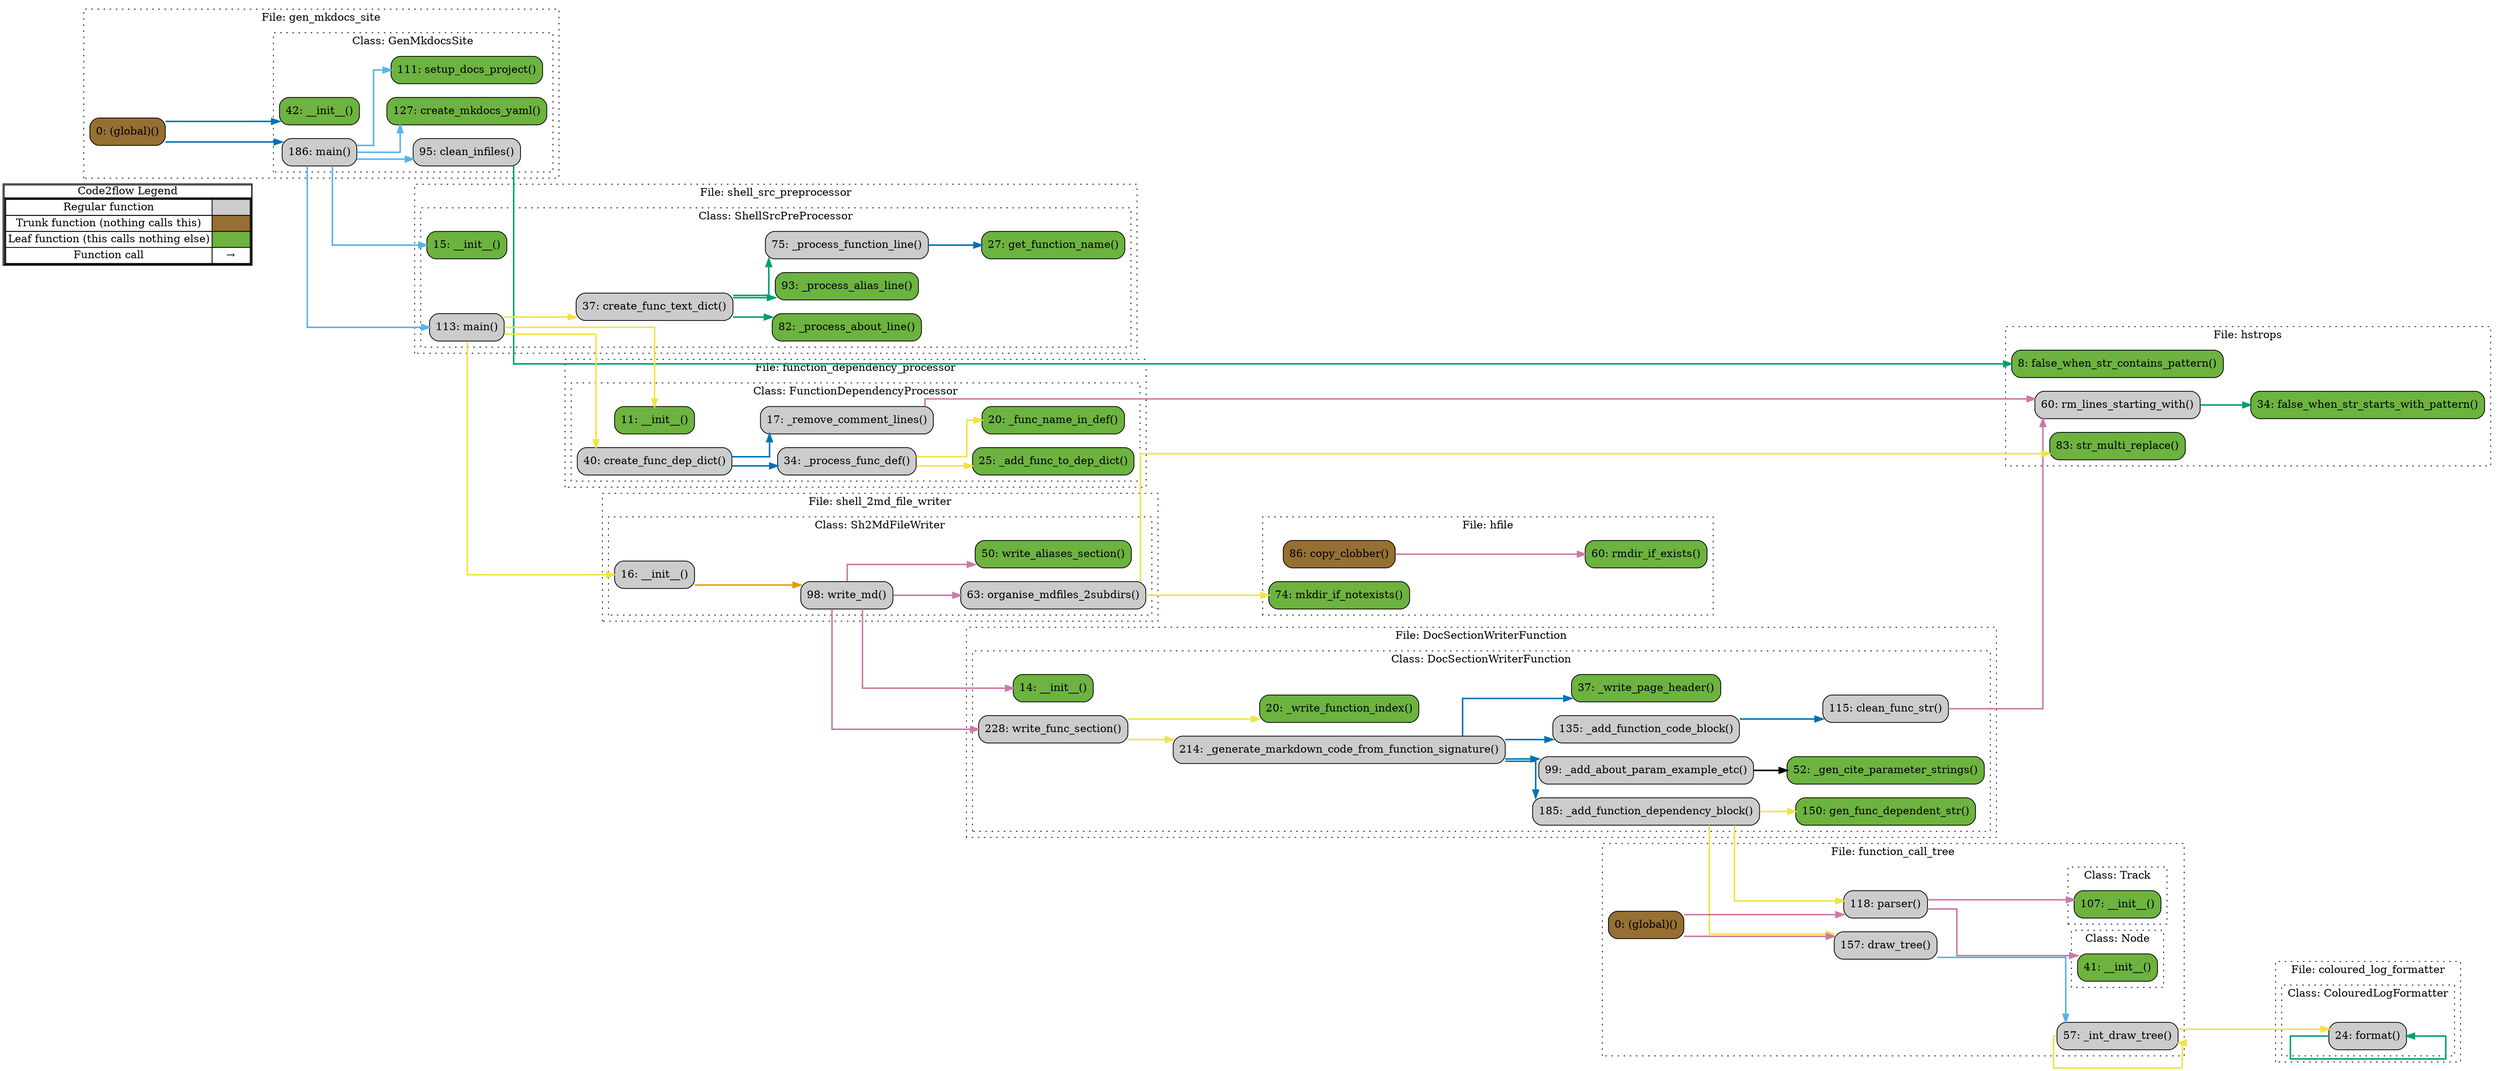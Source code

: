 digraph G {
concentrate=true;
splines="ortho";
rankdir="LR";
subgraph legend{
    rank = min;
    label = "legend";
    Legend [shape=none, margin=0, label = <
        <table cellspacing="0" cellpadding="0" border="1"><tr><td>Code2flow Legend</td></tr><tr><td>
        <table cellspacing="0">
        <tr><td>Regular function</td><td width="50px" bgcolor='#cccccc'></td></tr>
        <tr><td>Trunk function (nothing calls this)</td><td bgcolor='#966F33'></td></tr>
        <tr><td>Leaf function (this calls nothing else)</td><td bgcolor='#6db33f'></td></tr>
        <tr><td>Function call</td><td><font color='black'>&#8594;</font></td></tr>
        </table></td></tr></table>
        >];
}node_73bf00a4 [label="14: __init__()" name="DocSectionWriterFunction::DocSectionWriterFunction.__init__" shape="rect" style="rounded,filled" fillcolor="#6db33f" ];
node_c2426778 [label="99: _add_about_param_example_etc()" name="DocSectionWriterFunction::DocSectionWriterFunction._add_about_param_example_etc" shape="rect" style="rounded,filled" fillcolor="#cccccc" ];
node_57194f65 [label="135: _add_function_code_block()" name="DocSectionWriterFunction::DocSectionWriterFunction._add_function_code_block" shape="rect" style="rounded,filled" fillcolor="#cccccc" ];
node_9d23db44 [label="185: _add_function_dependency_block()" name="DocSectionWriterFunction::DocSectionWriterFunction._add_function_dependency_block" shape="rect" style="rounded,filled" fillcolor="#cccccc" ];
node_e72ce5bf [label="52: _gen_cite_parameter_strings()" name="DocSectionWriterFunction::DocSectionWriterFunction._gen_cite_parameter_strings" shape="rect" style="rounded,filled" fillcolor="#6db33f" ];
node_9897111d [label="214: _generate_markdown_code_from_function_signature()" name="DocSectionWriterFunction::DocSectionWriterFunction._generate_markdown_code_from_function_signature" shape="rect" style="rounded,filled" fillcolor="#cccccc" ];
node_fdfef821 [label="20: _write_function_index()" name="DocSectionWriterFunction::DocSectionWriterFunction._write_function_index" shape="rect" style="rounded,filled" fillcolor="#6db33f" ];
node_fbd980b7 [label="37: _write_page_header()" name="DocSectionWriterFunction::DocSectionWriterFunction._write_page_header" shape="rect" style="rounded,filled" fillcolor="#6db33f" ];
node_a78418af [label="115: clean_func_str()" name="DocSectionWriterFunction::DocSectionWriterFunction.clean_func_str" shape="rect" style="rounded,filled" fillcolor="#cccccc" ];
node_734a772c [label="150: gen_func_dependent_str()" name="DocSectionWriterFunction::DocSectionWriterFunction.gen_func_dependent_str" shape="rect" style="rounded,filled" fillcolor="#6db33f" ];
node_311e58e4 [label="228: write_func_section()" name="DocSectionWriterFunction::DocSectionWriterFunction.write_func_section" shape="rect" style="rounded,filled" fillcolor="#cccccc" ];
node_35d70703 [label="24: format()" name="coloured_log_formatter::ColouredLogFormatter.format" shape="rect" style="rounded,filled" fillcolor="#cccccc" ];
node_b16a8527 [label="0: (global)()" name="function_call_tree::(global)" shape="rect" style="rounded,filled" fillcolor="#966F33" ];
node_43b82551 [label="41: __init__()" name="function_call_tree::Node.__init__" shape="rect" style="rounded,filled" fillcolor="#6db33f" ];
node_f9a65428 [label="107: __init__()" name="function_call_tree::Track.__init__" shape="rect" style="rounded,filled" fillcolor="#6db33f" ];
node_81cdd40c [label="57: _int_draw_tree()" name="function_call_tree::_int_draw_tree" shape="rect" style="rounded,filled" fillcolor="#cccccc" ];
node_1abc225a [label="157: draw_tree()" name="function_call_tree::draw_tree" shape="rect" style="rounded,filled" fillcolor="#cccccc" ];
node_4a3fed67 [label="118: parser()" name="function_call_tree::parser" shape="rect" style="rounded,filled" fillcolor="#cccccc" ];
node_3492bd48 [label="11: __init__()" name="function_dependency_processor::FunctionDependencyProcessor.__init__" shape="rect" style="rounded,filled" fillcolor="#6db33f" ];
node_0c13de3b [label="25: _add_func_to_dep_dict()" name="function_dependency_processor::FunctionDependencyProcessor._add_func_to_dep_dict" shape="rect" style="rounded,filled" fillcolor="#6db33f" ];
node_4415d51a [label="20: _func_name_in_def()" name="function_dependency_processor::FunctionDependencyProcessor._func_name_in_def" shape="rect" style="rounded,filled" fillcolor="#6db33f" ];
node_8d08b0f4 [label="34: _process_func_def()" name="function_dependency_processor::FunctionDependencyProcessor._process_func_def" shape="rect" style="rounded,filled" fillcolor="#cccccc" ];
node_1d8b49c7 [label="17: _remove_comment_lines()" name="function_dependency_processor::FunctionDependencyProcessor._remove_comment_lines" shape="rect" style="rounded,filled" fillcolor="#cccccc" ];
node_d0a028dd [label="40: create_func_dep_dict()" name="function_dependency_processor::FunctionDependencyProcessor.create_func_dep_dict" shape="rect" style="rounded,filled" fillcolor="#cccccc" ];
node_fca0d645 [label="0: (global)()" name="gen_mkdocs_site::(global)" shape="rect" style="rounded,filled" fillcolor="#966F33" ];
node_7b4bcce0 [label="42: __init__()" name="gen_mkdocs_site::GenMkdocsSite.__init__" shape="rect" style="rounded,filled" fillcolor="#6db33f" ];
node_e48f797b [label="95: clean_infiles()" name="gen_mkdocs_site::GenMkdocsSite.clean_infiles" shape="rect" style="rounded,filled" fillcolor="#cccccc" ];
node_12c83347 [label="127: create_mkdocs_yaml()" name="gen_mkdocs_site::GenMkdocsSite.create_mkdocs_yaml" shape="rect" style="rounded,filled" fillcolor="#6db33f" ];
node_b462cf22 [label="186: main()" name="gen_mkdocs_site::GenMkdocsSite.main" shape="rect" style="rounded,filled" fillcolor="#cccccc" ];
node_0f96fcb5 [label="111: setup_docs_project()" name="gen_mkdocs_site::GenMkdocsSite.setup_docs_project" shape="rect" style="rounded,filled" fillcolor="#6db33f" ];
node_e62dd1b7 [label="86: copy_clobber()" name="hfile::copy_clobber" shape="rect" style="rounded,filled" fillcolor="#966F33" ];
node_2509e85d [label="74: mkdir_if_notexists()" name="hfile::mkdir_if_notexists" shape="rect" style="rounded,filled" fillcolor="#6db33f" ];
node_5dca84da [label="60: rmdir_if_exists()" name="hfile::rmdir_if_exists" shape="rect" style="rounded,filled" fillcolor="#6db33f" ];
node_3901b7e7 [label="8: false_when_str_contains_pattern()" name="hstrops::false_when_str_contains_pattern" shape="rect" style="rounded,filled" fillcolor="#6db33f" ];
node_88e60906 [label="34: false_when_str_starts_with_pattern()" name="hstrops::false_when_str_starts_with_pattern" shape="rect" style="rounded,filled" fillcolor="#6db33f" ];
node_29105beb [label="60: rm_lines_starting_with()" name="hstrops::rm_lines_starting_with" shape="rect" style="rounded,filled" fillcolor="#cccccc" ];
node_308bba9a [label="83: str_multi_replace()" name="hstrops::str_multi_replace" shape="rect" style="rounded,filled" fillcolor="#6db33f" ];
node_81486319 [label="16: __init__()" name="shell_2md_file_writer::Sh2MdFileWriter.__init__" shape="rect" style="rounded,filled" fillcolor="#cccccc" ];
node_a24a7baf [label="98: write_md()" name="shell_2md_file_writer::Sh2MdFileWriter.write_md" shape="rect" style="rounded,filled" fillcolor="#cccccc" ];
node_46281e0c [label="63: organise_mdfiles_2subdirs()" name="shell_2md_file_writer::Sh2MdFileWriter.organise_mdfiles_2subdirs" shape="rect" style="rounded,filled" fillcolor="#cccccc" ];
node_d99c1ab2 [label="50: write_aliases_section()" name="shell_2md_file_writer::Sh2MdFileWriter.write_aliases_section" shape="rect" style="rounded,filled" fillcolor="#6db33f" ];
node_49d2988e [label="15: __init__()" name="shell_src_preprocessor::ShellSrcPreProcessor.__init__" shape="rect" style="rounded,filled" fillcolor="#6db33f" ];
node_25b7f529 [label="82: _process_about_line()" name="shell_src_preprocessor::ShellSrcPreProcessor._process_about_line" shape="rect" style="rounded,filled" fillcolor="#6db33f" ];
node_44d4ac9e [label="93: _process_alias_line()" name="shell_src_preprocessor::ShellSrcPreProcessor._process_alias_line" shape="rect" style="rounded,filled" fillcolor="#6db33f" ];
node_b5f848f5 [label="75: _process_function_line()" name="shell_src_preprocessor::ShellSrcPreProcessor._process_function_line" shape="rect" style="rounded,filled" fillcolor="#cccccc" ];
node_a6fd0723 [label="37: create_func_text_dict()" name="shell_src_preprocessor::ShellSrcPreProcessor.create_func_text_dict" shape="rect" style="rounded,filled" fillcolor="#cccccc" ];
node_939f1a64 [label="27: get_function_name()" name="shell_src_preprocessor::ShellSrcPreProcessor.get_function_name" shape="rect" style="rounded,filled" fillcolor="#6db33f" ];
node_7de35bac [label="113: main()" name="shell_src_preprocessor::ShellSrcPreProcessor.main" shape="rect" style="rounded,filled" fillcolor="#cccccc" ];
node_c2426778 -> node_e72ce5bf [color="#000000" penwidth="2"];
node_57194f65 -> node_a78418af [color="#0072B2" penwidth="2"];
node_9d23db44 -> node_734a772c [color="#F0E442" penwidth="2"];
node_9d23db44 -> node_1abc225a [color="#F0E442" penwidth="2"];
node_9d23db44 -> node_4a3fed67 [color="#F0E442" penwidth="2"];
node_9897111d -> node_c2426778 [color="#0072B2" penwidth="2"];
node_9897111d -> node_57194f65 [color="#0072B2" penwidth="2"];
node_9897111d -> node_9d23db44 [color="#0072B2" penwidth="2"];
node_9897111d -> node_fbd980b7 [color="#0072B2" penwidth="2"];
node_a78418af -> node_29105beb [color="#CC79A7" penwidth="2"];
node_311e58e4 -> node_9897111d [color="#F0E442" penwidth="2"];
node_311e58e4 -> node_fdfef821 [color="#F0E442" penwidth="2"];
node_35d70703 -> node_35d70703 [color="#009E73" penwidth="2"];
node_b16a8527 -> node_1abc225a [color="#CC79A7" penwidth="2"];
node_b16a8527 -> node_4a3fed67 [color="#CC79A7" penwidth="2"];
node_81cdd40c -> node_35d70703 [color="#F0E442" penwidth="2"];
node_81cdd40c -> node_35d70703 [color="#F0E442" penwidth="2"];
node_81cdd40c -> node_81cdd40c [color="#F0E442" penwidth="2"];
node_81cdd40c -> node_81cdd40c [color="#F0E442" penwidth="2"];
node_1abc225a -> node_81cdd40c [color="#56B4E9" penwidth="2"];
node_1abc225a -> node_81cdd40c [color="#56B4E9" penwidth="2"];
node_4a3fed67 -> node_43b82551 [color="#CC79A7" penwidth="2"];
node_4a3fed67 -> node_f9a65428 [color="#CC79A7" penwidth="2"];
node_8d08b0f4 -> node_0c13de3b [color="#F0E442" penwidth="2"];
node_8d08b0f4 -> node_4415d51a [color="#F0E442" penwidth="2"];
node_1d8b49c7 -> node_29105beb [color="#CC79A7" penwidth="2"];
node_d0a028dd -> node_8d08b0f4 [color="#0072B2" penwidth="2"];
node_d0a028dd -> node_1d8b49c7 [color="#0072B2" penwidth="2"];
node_fca0d645 -> node_7b4bcce0 [color="#0072B2" penwidth="2"];
node_fca0d645 -> node_b462cf22 [color="#0072B2" penwidth="2"];
node_e48f797b -> node_3901b7e7 [color="#009E73" penwidth="2"];
node_b462cf22 -> node_e48f797b [color="#56B4E9" penwidth="2"];
node_b462cf22 -> node_12c83347 [color="#56B4E9" penwidth="2"];
node_b462cf22 -> node_0f96fcb5 [color="#56B4E9" penwidth="2"];
node_b462cf22 -> node_49d2988e [color="#56B4E9" penwidth="2"];
node_b462cf22 -> node_7de35bac [color="#56B4E9" penwidth="2"];
node_e62dd1b7 -> node_5dca84da [color="#CC79A7" penwidth="2"];
node_29105beb -> node_88e60906 [color="#009E73" penwidth="2"];
node_81486319 -> node_a24a7baf [color="#E69F00" penwidth="2"];
node_a24a7baf -> node_73bf00a4 [color="#CC79A7" penwidth="2"];
node_a24a7baf -> node_311e58e4 [color="#CC79A7" penwidth="2"];
node_a24a7baf -> node_46281e0c [color="#CC79A7" penwidth="2"];
node_a24a7baf -> node_d99c1ab2 [color="#CC79A7" penwidth="2"];
node_46281e0c -> node_2509e85d [color="#F0E442" penwidth="2"];
node_46281e0c -> node_2509e85d [color="#F0E442" penwidth="2"];
node_46281e0c -> node_308bba9a [color="#F0E442" penwidth="2"];
node_b5f848f5 -> node_939f1a64 [color="#0072B2" penwidth="2"];
node_a6fd0723 -> node_25b7f529 [color="#009E73" penwidth="2"];
node_a6fd0723 -> node_44d4ac9e [color="#009E73" penwidth="2"];
node_a6fd0723 -> node_b5f848f5 [color="#009E73" penwidth="2"];
node_7de35bac -> node_3492bd48 [color="#F0E442" penwidth="2"];
node_7de35bac -> node_d0a028dd [color="#F0E442" penwidth="2"];
node_7de35bac -> node_81486319 [color="#F0E442" penwidth="2"];
node_7de35bac -> node_a6fd0723 [color="#F0E442" penwidth="2"];
subgraph cluster_ccd60e30 {
    label="File: DocSectionWriterFunction";
    name="DocSectionWriterFunction";
    style="filled";
    graph[style=dotted];
    subgraph cluster_51063f23 {
        node_73bf00a4 node_fdfef821 node_fbd980b7 node_e72ce5bf node_c2426778 node_a78418af node_57194f65 node_734a772c node_9d23db44 node_9897111d node_311e58e4;
        label="Class: DocSectionWriterFunction";
        name="DocSectionWriterFunction";
        style="filled";
        graph[style=dotted];
    };
};
subgraph cluster_795e013f {
    label="File: coloured_log_formatter";
    name="coloured_log_formatter";
    style="filled";
    graph[style=dotted];
    subgraph cluster_3f054040 {
        node_35d70703;
        label="Class: ColouredLogFormatter";
        name="ColouredLogFormatter";
        style="filled";
        graph[style=dotted];
    };
};
subgraph cluster_fbabe0f8 {
    node_81cdd40c node_4a3fed67 node_1abc225a node_b16a8527;
    label="File: function_call_tree";
    name="function_call_tree";
    style="filled";
    graph[style=dotted];
    subgraph cluster_7b811d20 {
        node_43b82551;
        label="Class: Node";
        name="Node";
        style="filled";
        graph[style=dotted];
    };
    subgraph cluster_eb32a310 {
        node_f9a65428;
        label="Class: Track";
        name="Track";
        style="filled";
        graph[style=dotted];
    };
};
subgraph cluster_0a5afd03 {
    label="File: function_dependency_processor";
    name="function_dependency_processor";
    style="filled";
    graph[style=dotted];
    subgraph cluster_5c5a14b8 {
        node_3492bd48 node_1d8b49c7 node_4415d51a node_0c13de3b node_8d08b0f4 node_d0a028dd;
        label="Class: FunctionDependencyProcessor";
        name="FunctionDependencyProcessor";
        style="filled";
        graph[style=dotted];
    };
};
subgraph cluster_c29bc098 {
    node_fca0d645;
    label="File: gen_mkdocs_site";
    name="gen_mkdocs_site";
    style="filled";
    graph[style=dotted];
    subgraph cluster_f790ebf7 {
        node_7b4bcce0 node_e48f797b node_0f96fcb5 node_12c83347 node_b462cf22;
        label="Class: GenMkdocsSite";
        name="GenMkdocsSite";
        style="filled";
        graph[style=dotted];
    };
};
subgraph cluster_59fde5c6 {
    node_5dca84da node_2509e85d node_e62dd1b7;
    label="File: hfile";
    name="hfile";
    style="filled";
    graph[style=dotted];
};
subgraph cluster_35f4f66c {
    node_3901b7e7 node_88e60906 node_29105beb node_308bba9a;
    label="File: hstrops";
    name="hstrops";
    style="filled";
    graph[style=dotted];
};
subgraph cluster_719b53f3 {
    label="File: shell_2md_file_writer";
    name="shell_2md_file_writer";
    style="filled";
    graph[style=dotted];
    subgraph cluster_d6ebd3b4 {
        node_81486319 node_d99c1ab2 node_46281e0c node_a24a7baf;
        label="Class: Sh2MdFileWriter";
        name="Sh2MdFileWriter";
        style="filled";
        graph[style=dotted];
    };
};
subgraph cluster_fdd6a764 {
    label="File: shell_src_preprocessor";
    name="shell_src_preprocessor";
    style="filled";
    graph[style=dotted];
    subgraph cluster_01c79392 {
        node_49d2988e node_939f1a64 node_a6fd0723 node_b5f848f5 node_25b7f529 node_44d4ac9e node_7de35bac;
        label="Class: ShellSrcPreProcessor";
        name="ShellSrcPreProcessor";
        style="filled";
        graph[style=dotted];
    };
};
}
